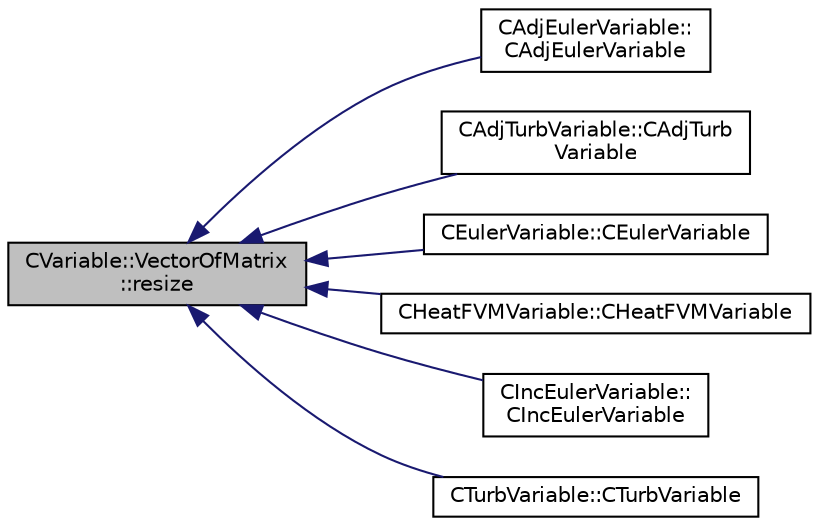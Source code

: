 digraph "CVariable::VectorOfMatrix::resize"
{
  edge [fontname="Helvetica",fontsize="10",labelfontname="Helvetica",labelfontsize="10"];
  node [fontname="Helvetica",fontsize="10",shape=record];
  rankdir="LR";
  Node8 [label="CVariable::VectorOfMatrix\l::resize",height=0.2,width=0.4,color="black", fillcolor="grey75", style="filled", fontcolor="black"];
  Node8 -> Node9 [dir="back",color="midnightblue",fontsize="10",style="solid",fontname="Helvetica"];
  Node9 [label="CAdjEulerVariable::\lCAdjEulerVariable",height=0.2,width=0.4,color="black", fillcolor="white", style="filled",URL="$class_c_adj_euler_variable.html#afb9c76a9feea451fef96ccc73a39f88e",tooltip="Constructor of the class. "];
  Node8 -> Node10 [dir="back",color="midnightblue",fontsize="10",style="solid",fontname="Helvetica"];
  Node10 [label="CAdjTurbVariable::CAdjTurb\lVariable",height=0.2,width=0.4,color="black", fillcolor="white", style="filled",URL="$class_c_adj_turb_variable.html#a8cf6df17d5bface41386f14c77e56b7a",tooltip="Constructor of the class. "];
  Node8 -> Node11 [dir="back",color="midnightblue",fontsize="10",style="solid",fontname="Helvetica"];
  Node11 [label="CEulerVariable::CEulerVariable",height=0.2,width=0.4,color="black", fillcolor="white", style="filled",URL="$class_c_euler_variable.html#ade86db4d9a252b44f78b869d4b92f8c4",tooltip="Constructor of the class. "];
  Node8 -> Node12 [dir="back",color="midnightblue",fontsize="10",style="solid",fontname="Helvetica"];
  Node12 [label="CHeatFVMVariable::CHeatFVMVariable",height=0.2,width=0.4,color="black", fillcolor="white", style="filled",URL="$class_c_heat_f_v_m_variable.html#a350d1a2ef9d4d77970d7e7247be61045",tooltip="Constructor of the class. "];
  Node8 -> Node13 [dir="back",color="midnightblue",fontsize="10",style="solid",fontname="Helvetica"];
  Node13 [label="CIncEulerVariable::\lCIncEulerVariable",height=0.2,width=0.4,color="black", fillcolor="white", style="filled",URL="$class_c_inc_euler_variable.html#ad2ad42fd59f16e9e7172eeec61b57ffb",tooltip="Constructor of the class. "];
  Node8 -> Node14 [dir="back",color="midnightblue",fontsize="10",style="solid",fontname="Helvetica"];
  Node14 [label="CTurbVariable::CTurbVariable",height=0.2,width=0.4,color="black", fillcolor="white", style="filled",URL="$class_c_turb_variable.html#a1ef4aa3ab3453bbb01c837535a47a02e",tooltip="Constructor of the class. "];
}

